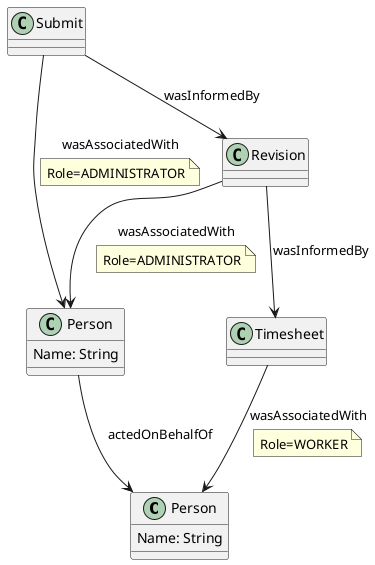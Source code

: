 @startuml

' domain classes

class Person1 as "Person"
Person1 : Name: String

class Person2 as "Person"
Person2 : Name: String

class Timesheet
class Revision
class Submit

' relations

Revision --> Timesheet : wasInformedBy
Submit --> Revision : wasInformedBy

Timesheet --> Person1 : wasAssociatedWith
note on link: Role=WORKER

Revision --> Person2 : wasAssociatedWith
note on link: Role=ADMINISTRATOR

Submit --> Person2 : wasAssociatedWith
note on link: Role=ADMINISTRATOR

Person2 --> Person1 : actedOnBehalfOf

@enduml
